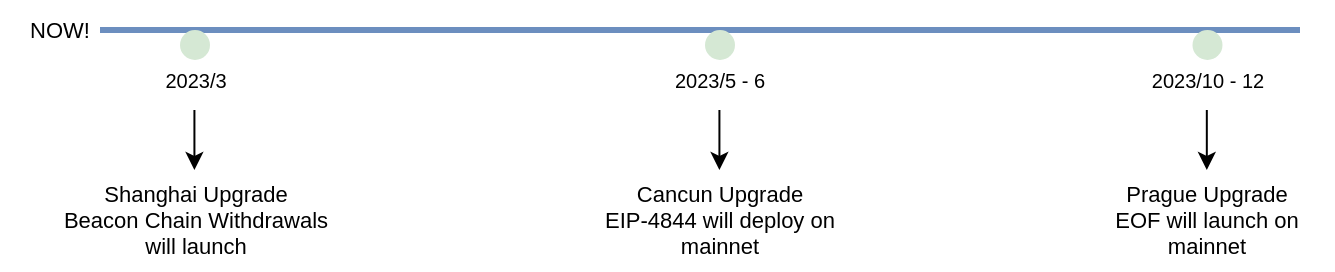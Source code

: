 <mxfile version="20.8.5" type="github">
  <diagram id="_GWmjwF9HjOhCsVazb7B" name="Page-1">
    <mxGraphModel dx="1768" dy="580" grid="1" gridSize="10" guides="1" tooltips="1" connect="1" arrows="1" fold="1" page="1" pageScale="1" pageWidth="850" pageHeight="1100" math="0" shadow="0">
      <root>
        <mxCell id="0" />
        <mxCell id="1" parent="0" />
        <mxCell id="C9u8u517hZ_SCM8-FOsi-1" value="" style="endArrow=none;html=1;rounded=0;strokeWidth=3;fillColor=#dae8fc;strokeColor=#6c8ebf;" edge="1" parent="1">
          <mxGeometry width="50" height="50" relative="1" as="geometry">
            <mxPoint x="10" y="380" as="sourcePoint" />
            <mxPoint x="610" y="380" as="targetPoint" />
          </mxGeometry>
        </mxCell>
        <mxCell id="C9u8u517hZ_SCM8-FOsi-2" value="" style="ellipse;whiteSpace=wrap;html=1;aspect=fixed;fillColor=#d5e8d4;strokeColor=none;" vertex="1" parent="1">
          <mxGeometry x="50" y="380" width="15" height="15" as="geometry" />
        </mxCell>
        <mxCell id="C9u8u517hZ_SCM8-FOsi-4" value="" style="ellipse;whiteSpace=wrap;html=1;aspect=fixed;fillColor=#d5e8d4;strokeColor=none;" vertex="1" parent="1">
          <mxGeometry x="312.5" y="380" width="15" height="15" as="geometry" />
        </mxCell>
        <mxCell id="C9u8u517hZ_SCM8-FOsi-6" value="" style="ellipse;whiteSpace=wrap;html=1;aspect=fixed;fillColor=#d5e8d4;strokeColor=none;" vertex="1" parent="1">
          <mxGeometry x="556.25" y="380" width="15" height="15" as="geometry" />
        </mxCell>
        <mxCell id="C9u8u517hZ_SCM8-FOsi-9" value="&lt;font style=&quot;font-size: 10px;&quot;&gt;2023/3&lt;/font&gt;" style="text;html=1;strokeColor=none;fillColor=none;align=center;verticalAlign=middle;whiteSpace=wrap;rounded=0;" vertex="1" parent="1">
          <mxGeometry x="27.5" y="390" width="60" height="30" as="geometry" />
        </mxCell>
        <mxCell id="C9u8u517hZ_SCM8-FOsi-10" value="&lt;font style=&quot;font-size: 10px;&quot;&gt;2023/5 - 6&lt;br&gt;&lt;/font&gt;" style="text;html=1;strokeColor=none;fillColor=none;align=center;verticalAlign=middle;whiteSpace=wrap;rounded=0;" vertex="1" parent="1">
          <mxGeometry x="290" y="390" width="60" height="30" as="geometry" />
        </mxCell>
        <mxCell id="C9u8u517hZ_SCM8-FOsi-11" value="&lt;font style=&quot;font-size: 10px;&quot;&gt;2023/10 - 12&lt;br&gt;&lt;/font&gt;" style="text;html=1;strokeColor=none;fillColor=none;align=center;verticalAlign=middle;whiteSpace=wrap;rounded=0;" vertex="1" parent="1">
          <mxGeometry x="533.75" y="390" width="60" height="30" as="geometry" />
        </mxCell>
        <mxCell id="C9u8u517hZ_SCM8-FOsi-15" value="&lt;font style=&quot;font-size: 11px;&quot;&gt;Shanghai Upgrade&lt;br&gt;Beacon Chain Withdrawals will launch&lt;br&gt;&lt;/font&gt;" style="text;html=1;strokeColor=none;fillColor=none;align=center;verticalAlign=middle;whiteSpace=wrap;rounded=0;fontSize=10;" vertex="1" parent="1">
          <mxGeometry x="-16.25" y="460" width="147.5" height="30" as="geometry" />
        </mxCell>
        <mxCell id="C9u8u517hZ_SCM8-FOsi-16" value="NOW!" style="text;html=1;strokeColor=none;fillColor=none;align=center;verticalAlign=middle;whiteSpace=wrap;rounded=0;fontSize=11;" vertex="1" parent="1">
          <mxGeometry x="-40" y="365" width="60" height="30" as="geometry" />
        </mxCell>
        <mxCell id="C9u8u517hZ_SCM8-FOsi-17" value="&lt;font style=&quot;font-size: 11px;&quot;&gt;Cancun Upgrade&lt;br&gt;EIP-4844 will deploy on mainnet&lt;br&gt;&lt;/font&gt;" style="text;html=1;strokeColor=none;fillColor=none;align=center;verticalAlign=middle;whiteSpace=wrap;rounded=0;fontSize=10;" vertex="1" parent="1">
          <mxGeometry x="255" y="460" width="130" height="30" as="geometry" />
        </mxCell>
        <mxCell id="C9u8u517hZ_SCM8-FOsi-19" value="" style="endArrow=classic;html=1;rounded=0;strokeWidth=1;fontSize=11;" edge="1" parent="1">
          <mxGeometry width="50" height="50" relative="1" as="geometry">
            <mxPoint x="57.21" y="420" as="sourcePoint" />
            <mxPoint x="57.21" y="450" as="targetPoint" />
          </mxGeometry>
        </mxCell>
        <mxCell id="C9u8u517hZ_SCM8-FOsi-20" value="" style="endArrow=classic;html=1;rounded=0;strokeWidth=1;fontSize=11;" edge="1" parent="1">
          <mxGeometry width="50" height="50" relative="1" as="geometry">
            <mxPoint x="319.71" y="420" as="sourcePoint" />
            <mxPoint x="319.71" y="450" as="targetPoint" />
          </mxGeometry>
        </mxCell>
        <mxCell id="C9u8u517hZ_SCM8-FOsi-26" value="" style="endArrow=classic;html=1;rounded=0;strokeWidth=1;fontSize=11;" edge="1" parent="1">
          <mxGeometry width="50" height="50" relative="1" as="geometry">
            <mxPoint x="563.41" y="420" as="sourcePoint" />
            <mxPoint x="563.41" y="450" as="targetPoint" />
          </mxGeometry>
        </mxCell>
        <mxCell id="C9u8u517hZ_SCM8-FOsi-27" value="&lt;font style=&quot;font-size: 11px;&quot;&gt;Prague Upgrade&lt;br&gt;EOF will launch on mainnet&lt;br&gt;&lt;/font&gt;" style="text;html=1;strokeColor=none;fillColor=none;align=center;verticalAlign=middle;whiteSpace=wrap;rounded=0;fontSize=10;" vertex="1" parent="1">
          <mxGeometry x="501.25" y="450" width="125" height="50" as="geometry" />
        </mxCell>
      </root>
    </mxGraphModel>
  </diagram>
</mxfile>
